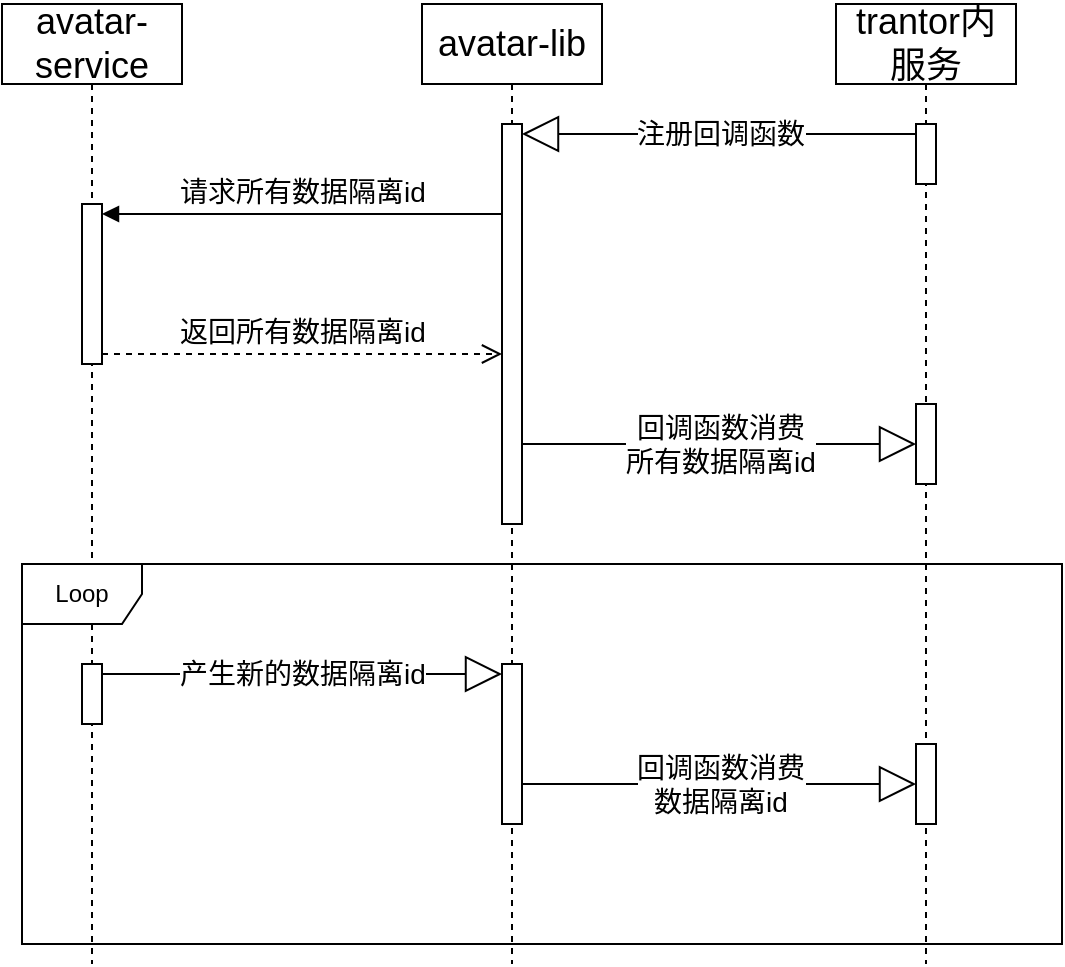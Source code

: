 <mxfile version="21.8.2" type="github">
  <diagram name="Page-1" id="e7e014a7-5840-1c2e-5031-d8a46d1fe8dd">
    <mxGraphModel dx="1434" dy="790" grid="1" gridSize="10" guides="1" tooltips="1" connect="1" arrows="1" fold="1" page="1" pageScale="1" pageWidth="1169" pageHeight="826" background="none" math="0" shadow="0">
      <root>
        <mxCell id="0" />
        <mxCell id="1" parent="0" />
        <mxCell id="LrQh9-DmiU1aHjZgSh-4-47" value="&lt;font style=&quot;font-size: 18px;&quot;&gt;avatar-lib&lt;/font&gt;" style="shape=umlLifeline;perimeter=lifelinePerimeter;whiteSpace=wrap;html=1;container=1;dropTarget=0;collapsible=0;recursiveResize=0;outlineConnect=0;portConstraint=eastwest;newEdgeStyle={&quot;curved&quot;:0,&quot;rounded&quot;:0};" parent="1" vertex="1">
          <mxGeometry x="300" y="130" width="90" height="480" as="geometry" />
        </mxCell>
        <mxCell id="LrQh9-DmiU1aHjZgSh-4-56" value="" style="html=1;points=[[0,0,0,0,5],[0,1,0,0,-5],[1,0,0,0,5],[1,1,0,0,-5]];perimeter=orthogonalPerimeter;outlineConnect=0;targetShapes=umlLifeline;portConstraint=eastwest;newEdgeStyle={&quot;curved&quot;:0,&quot;rounded&quot;:0};" parent="LrQh9-DmiU1aHjZgSh-4-47" vertex="1">
          <mxGeometry x="40" y="60" width="10" height="200" as="geometry" />
        </mxCell>
        <mxCell id="LrQh9-DmiU1aHjZgSh-4-83" value="" style="html=1;points=[[0,0,0,0,5],[0,1,0,0,-5],[1,0,0,0,5],[1,1,0,0,-5]];perimeter=orthogonalPerimeter;outlineConnect=0;targetShapes=umlLifeline;portConstraint=eastwest;newEdgeStyle={&quot;curved&quot;:0,&quot;rounded&quot;:0};" parent="LrQh9-DmiU1aHjZgSh-4-47" vertex="1">
          <mxGeometry x="40" y="330" width="10" height="80" as="geometry" />
        </mxCell>
        <mxCell id="LrQh9-DmiU1aHjZgSh-4-48" value="&lt;span style=&quot;font-size: 18px;&quot;&gt;trantor内服务&lt;/span&gt;" style="shape=umlLifeline;perimeter=lifelinePerimeter;whiteSpace=wrap;html=1;container=1;dropTarget=0;collapsible=0;recursiveResize=0;outlineConnect=0;portConstraint=eastwest;newEdgeStyle={&quot;curved&quot;:0,&quot;rounded&quot;:0};" parent="1" vertex="1">
          <mxGeometry x="507" y="130" width="90" height="480" as="geometry" />
        </mxCell>
        <mxCell id="LrQh9-DmiU1aHjZgSh-4-55" value="" style="html=1;points=[[0,0,0,0,5],[0,1,0,0,-5],[1,0,0,0,5],[1,1,0,0,-5]];perimeter=orthogonalPerimeter;outlineConnect=0;targetShapes=umlLifeline;portConstraint=eastwest;newEdgeStyle={&quot;curved&quot;:0,&quot;rounded&quot;:0};" parent="LrQh9-DmiU1aHjZgSh-4-48" vertex="1">
          <mxGeometry x="40" y="60" width="10" height="30" as="geometry" />
        </mxCell>
        <mxCell id="yZCig1Jzy-CK-r4enCLX-2" value="" style="html=1;points=[[0,0,0,0,5],[0,1,0,0,-5],[1,0,0,0,5],[1,1,0,0,-5]];perimeter=orthogonalPerimeter;outlineConnect=0;targetShapes=umlLifeline;portConstraint=eastwest;newEdgeStyle={&quot;curved&quot;:0,&quot;rounded&quot;:0};" vertex="1" parent="LrQh9-DmiU1aHjZgSh-4-48">
          <mxGeometry x="40" y="200" width="10" height="40" as="geometry" />
        </mxCell>
        <mxCell id="yZCig1Jzy-CK-r4enCLX-4" value="" style="html=1;points=[[0,0,0,0,5],[0,1,0,0,-5],[1,0,0,0,5],[1,1,0,0,-5]];perimeter=orthogonalPerimeter;outlineConnect=0;targetShapes=umlLifeline;portConstraint=eastwest;newEdgeStyle={&quot;curved&quot;:0,&quot;rounded&quot;:0};" vertex="1" parent="LrQh9-DmiU1aHjZgSh-4-48">
          <mxGeometry x="40" y="370" width="10" height="40" as="geometry" />
        </mxCell>
        <mxCell id="yZCig1Jzy-CK-r4enCLX-5" value="&lt;font style=&quot;font-size: 14px;&quot;&gt;回调函数消费&lt;br style=&quot;border-color: var(--border-color); text-align: left;&quot;&gt;&lt;span style=&quot;text-align: left;&quot;&gt;数据隔离id&lt;/span&gt;&lt;/font&gt;" style="endArrow=block;endSize=16;endFill=0;html=1;rounded=0;" edge="1" parent="LrQh9-DmiU1aHjZgSh-4-48" target="yZCig1Jzy-CK-r4enCLX-4">
          <mxGeometry width="160" relative="1" as="geometry">
            <mxPoint x="-157" y="390" as="sourcePoint" />
            <mxPoint x="33" y="390" as="targetPoint" />
          </mxGeometry>
        </mxCell>
        <mxCell id="LrQh9-DmiU1aHjZgSh-4-49" value="&lt;font style=&quot;font-size: 18px;&quot;&gt;avatar-service&lt;/font&gt;" style="shape=umlLifeline;perimeter=lifelinePerimeter;whiteSpace=wrap;html=1;container=1;dropTarget=0;collapsible=0;recursiveResize=0;outlineConnect=0;portConstraint=eastwest;newEdgeStyle={&quot;curved&quot;:0,&quot;rounded&quot;:0};" parent="1" vertex="1">
          <mxGeometry x="90" y="130" width="90" height="480" as="geometry" />
        </mxCell>
        <mxCell id="LrQh9-DmiU1aHjZgSh-4-75" value="" style="html=1;points=[[0,0,0,0,5],[0,1,0,0,-5],[1,0,0,0,5],[1,1,0,0,-5]];perimeter=orthogonalPerimeter;outlineConnect=0;targetShapes=umlLifeline;portConstraint=eastwest;newEdgeStyle={&quot;curved&quot;:0,&quot;rounded&quot;:0};" parent="LrQh9-DmiU1aHjZgSh-4-49" vertex="1">
          <mxGeometry x="40" y="100" width="10" height="80" as="geometry" />
        </mxCell>
        <mxCell id="LrQh9-DmiU1aHjZgSh-4-82" value="" style="html=1;points=[[0,0,0,0,5],[0,1,0,0,-5],[1,0,0,0,5],[1,1,0,0,-5]];perimeter=orthogonalPerimeter;outlineConnect=0;targetShapes=umlLifeline;portConstraint=eastwest;newEdgeStyle={&quot;curved&quot;:0,&quot;rounded&quot;:0};" parent="LrQh9-DmiU1aHjZgSh-4-49" vertex="1">
          <mxGeometry x="40" y="330" width="10" height="30" as="geometry" />
        </mxCell>
        <mxCell id="LrQh9-DmiU1aHjZgSh-4-58" value="&lt;font style=&quot;font-size: 14px;&quot;&gt;注册回调函数&lt;/font&gt;" style="endArrow=block;endSize=16;endFill=0;html=1;rounded=0;exitX=0;exitY=0;exitDx=0;exitDy=5;exitPerimeter=0;" parent="1" source="LrQh9-DmiU1aHjZgSh-4-55" target="LrQh9-DmiU1aHjZgSh-4-56" edge="1">
          <mxGeometry width="160" relative="1" as="geometry">
            <mxPoint x="500" y="350" as="sourcePoint" />
            <mxPoint x="660" y="350" as="targetPoint" />
          </mxGeometry>
        </mxCell>
        <mxCell id="LrQh9-DmiU1aHjZgSh-4-76" value="&lt;span style=&quot;font-size: 14px;&quot;&gt;请求所有数据隔离id&lt;/span&gt;" style="html=1;verticalAlign=bottom;endArrow=block;curved=0;rounded=0;entryX=1;entryY=0;entryDx=0;entryDy=5;" parent="1" source="LrQh9-DmiU1aHjZgSh-4-56" target="LrQh9-DmiU1aHjZgSh-4-75" edge="1">
          <mxGeometry relative="1" as="geometry">
            <mxPoint x="210" y="235" as="sourcePoint" />
          </mxGeometry>
        </mxCell>
        <mxCell id="LrQh9-DmiU1aHjZgSh-4-77" value="&lt;font style=&quot;font-size: 14px;&quot;&gt;返回所有数据隔离id&lt;/font&gt;" style="html=1;verticalAlign=bottom;endArrow=open;dashed=1;endSize=8;curved=0;rounded=0;exitX=1;exitY=1;exitDx=0;exitDy=-5;" parent="1" source="LrQh9-DmiU1aHjZgSh-4-75" target="LrQh9-DmiU1aHjZgSh-4-56" edge="1">
          <mxGeometry relative="1" as="geometry">
            <mxPoint x="210" y="305" as="targetPoint" />
          </mxGeometry>
        </mxCell>
        <mxCell id="LrQh9-DmiU1aHjZgSh-4-84" value="Loop" style="shape=umlFrame;whiteSpace=wrap;html=1;pointerEvents=0;" parent="1" vertex="1">
          <mxGeometry x="100" y="410" width="520" height="190" as="geometry" />
        </mxCell>
        <mxCell id="LrQh9-DmiU1aHjZgSh-4-87" value="&lt;span style=&quot;font-size: 14px;&quot;&gt;产生新的数据隔离id&lt;/span&gt;" style="endArrow=block;endSize=16;endFill=0;html=1;rounded=0;entryX=0;entryY=0;entryDx=0;entryDy=5;entryPerimeter=0;" parent="1" source="LrQh9-DmiU1aHjZgSh-4-82" target="LrQh9-DmiU1aHjZgSh-4-83" edge="1">
          <mxGeometry width="160" relative="1" as="geometry">
            <mxPoint x="737" y="440" as="sourcePoint" />
            <mxPoint x="540" y="440" as="targetPoint" />
          </mxGeometry>
        </mxCell>
        <mxCell id="yZCig1Jzy-CK-r4enCLX-1" value="&lt;font style=&quot;font-size: 14px;&quot;&gt;回调函数消费&lt;br style=&quot;border-color: var(--border-color); text-align: left;&quot;&gt;&lt;span style=&quot;text-align: left;&quot;&gt;所有数据隔离id&lt;/span&gt;&lt;/font&gt;" style="endArrow=block;endSize=16;endFill=0;html=1;rounded=0;" edge="1" parent="1" target="yZCig1Jzy-CK-r4enCLX-2">
          <mxGeometry width="160" relative="1" as="geometry">
            <mxPoint x="350" y="350" as="sourcePoint" />
            <mxPoint x="540" y="350" as="targetPoint" />
          </mxGeometry>
        </mxCell>
      </root>
    </mxGraphModel>
  </diagram>
</mxfile>
